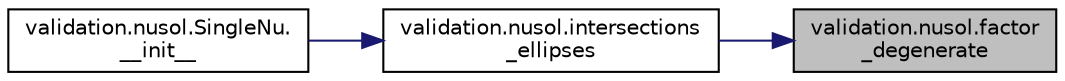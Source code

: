 digraph "validation.nusol.factor_degenerate"
{
 // INTERACTIVE_SVG=YES
 // LATEX_PDF_SIZE
  edge [fontname="Helvetica",fontsize="10",labelfontname="Helvetica",labelfontsize="10"];
  node [fontname="Helvetica",fontsize="10",shape=record];
  rankdir="RL";
  Node1 [label="validation.nusol.factor\l_degenerate",height=0.2,width=0.4,color="black", fillcolor="grey75", style="filled", fontcolor="black",tooltip=" "];
  Node1 -> Node2 [dir="back",color="midnightblue",fontsize="10",style="solid",fontname="Helvetica"];
  Node2 [label="validation.nusol.intersections\l_ellipses",height=0.2,width=0.4,color="black", fillcolor="white", style="filled",URL="$namespacevalidation_1_1nusol.html#a1244d608447d387cbea18916056990f3",tooltip=" "];
  Node2 -> Node3 [dir="back",color="midnightblue",fontsize="10",style="solid",fontname="Helvetica"];
  Node3 [label="validation.nusol.SingleNu.\l__init__",height=0.2,width=0.4,color="black", fillcolor="white", style="filled",URL="$classvalidation_1_1nusol_1_1_single_nu.html#a2d69898a2f4d0f4e5f17fcc84cd53e23",tooltip=" "];
}
